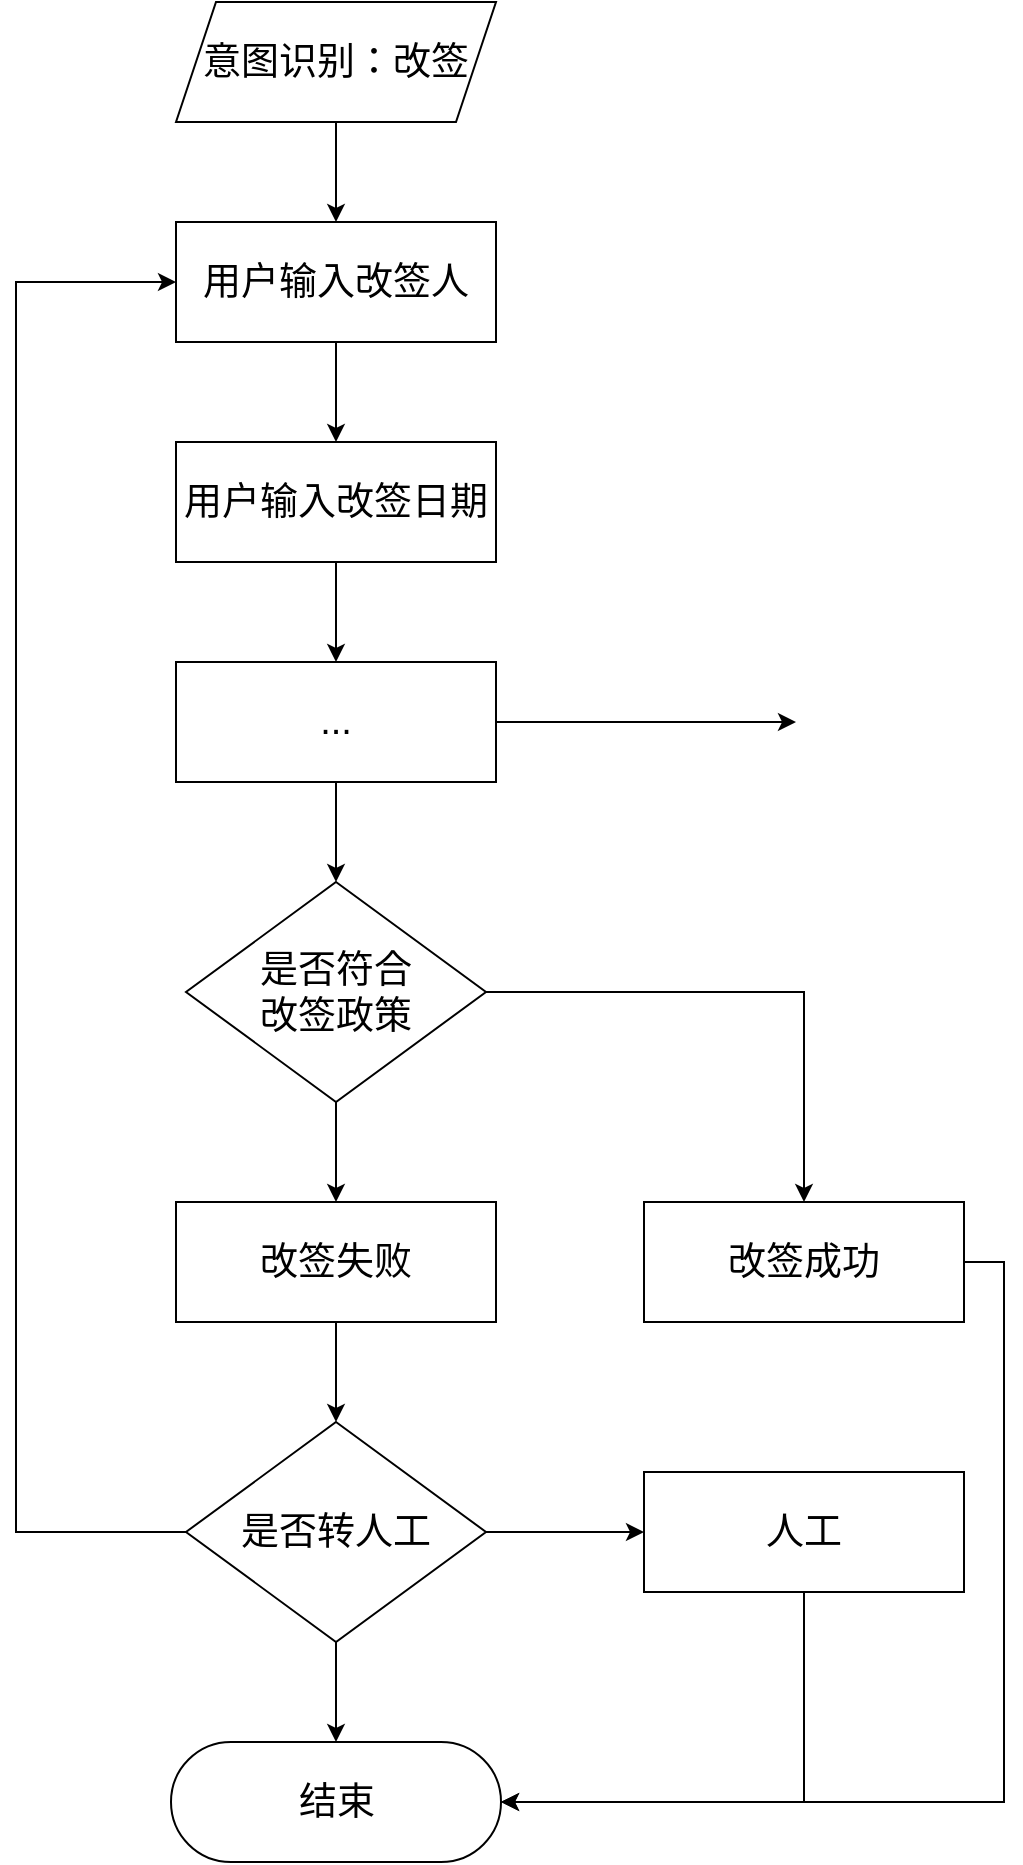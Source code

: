 <mxfile version="16.0.3" type="github">
  <diagram id="wKQ-t2QIbXT0_-O55VqQ" name="第 1 页">
    <mxGraphModel dx="1577" dy="1075" grid="1" gridSize="10" guides="1" tooltips="1" connect="1" arrows="1" fold="1" page="1" pageScale="1" pageWidth="827" pageHeight="1169" math="0" shadow="0">
      <root>
        <mxCell id="0" />
        <mxCell id="1" parent="0" />
        <mxCell id="UBRDN73m78xO9z-snGrK-10" style="edgeStyle=orthogonalEdgeStyle;rounded=0;orthogonalLoop=1;jettySize=auto;html=1;exitX=0.5;exitY=1;exitDx=0;exitDy=0;entryX=0.5;entryY=0;entryDx=0;entryDy=0;fontSize=19;" edge="1" parent="1" source="UBRDN73m78xO9z-snGrK-2" target="UBRDN73m78xO9z-snGrK-4">
          <mxGeometry relative="1" as="geometry" />
        </mxCell>
        <mxCell id="UBRDN73m78xO9z-snGrK-2" value="&lt;font style=&quot;font-size: 19px&quot;&gt;意图识别：改签&lt;/font&gt;" style="shape=parallelogram;perimeter=parallelogramPerimeter;whiteSpace=wrap;html=1;fixedSize=1;" vertex="1" parent="1">
          <mxGeometry x="100" width="160" height="60" as="geometry" />
        </mxCell>
        <mxCell id="UBRDN73m78xO9z-snGrK-11" style="edgeStyle=orthogonalEdgeStyle;rounded=0;orthogonalLoop=1;jettySize=auto;html=1;exitX=0.5;exitY=1;exitDx=0;exitDy=0;entryX=0.5;entryY=0;entryDx=0;entryDy=0;fontSize=19;" edge="1" parent="1" source="UBRDN73m78xO9z-snGrK-4" target="UBRDN73m78xO9z-snGrK-5">
          <mxGeometry relative="1" as="geometry" />
        </mxCell>
        <mxCell id="UBRDN73m78xO9z-snGrK-4" value="用户输入改签人" style="rounded=0;whiteSpace=wrap;html=1;fontSize=19;" vertex="1" parent="1">
          <mxGeometry x="100" y="110" width="160" height="60" as="geometry" />
        </mxCell>
        <mxCell id="UBRDN73m78xO9z-snGrK-12" style="edgeStyle=orthogonalEdgeStyle;rounded=0;orthogonalLoop=1;jettySize=auto;html=1;exitX=0.5;exitY=1;exitDx=0;exitDy=0;entryX=0.5;entryY=0;entryDx=0;entryDy=0;fontSize=19;" edge="1" parent="1" source="UBRDN73m78xO9z-snGrK-5" target="UBRDN73m78xO9z-snGrK-8">
          <mxGeometry relative="1" as="geometry" />
        </mxCell>
        <mxCell id="UBRDN73m78xO9z-snGrK-5" value="用户输入改签日期" style="rounded=0;whiteSpace=wrap;html=1;fontSize=19;" vertex="1" parent="1">
          <mxGeometry x="100" y="220" width="160" height="60" as="geometry" />
        </mxCell>
        <mxCell id="UBRDN73m78xO9z-snGrK-13" style="edgeStyle=orthogonalEdgeStyle;rounded=0;orthogonalLoop=1;jettySize=auto;html=1;exitX=0.5;exitY=1;exitDx=0;exitDy=0;entryX=0.5;entryY=0;entryDx=0;entryDy=0;fontSize=19;" edge="1" parent="1" source="UBRDN73m78xO9z-snGrK-8" target="UBRDN73m78xO9z-snGrK-9">
          <mxGeometry relative="1" as="geometry" />
        </mxCell>
        <mxCell id="UBRDN73m78xO9z-snGrK-28" style="edgeStyle=orthogonalEdgeStyle;rounded=0;orthogonalLoop=1;jettySize=auto;html=1;exitX=1;exitY=0.5;exitDx=0;exitDy=0;fontSize=19;" edge="1" parent="1" source="UBRDN73m78xO9z-snGrK-8">
          <mxGeometry relative="1" as="geometry">
            <mxPoint x="410" y="360" as="targetPoint" />
          </mxGeometry>
        </mxCell>
        <mxCell id="UBRDN73m78xO9z-snGrK-8" value="..." style="rounded=0;whiteSpace=wrap;html=1;fontSize=19;" vertex="1" parent="1">
          <mxGeometry x="100" y="330" width="160" height="60" as="geometry" />
        </mxCell>
        <mxCell id="UBRDN73m78xO9z-snGrK-16" style="edgeStyle=orthogonalEdgeStyle;rounded=0;orthogonalLoop=1;jettySize=auto;html=1;exitX=0.5;exitY=1;exitDx=0;exitDy=0;entryX=0.5;entryY=0;entryDx=0;entryDy=0;fontSize=19;" edge="1" parent="1" source="UBRDN73m78xO9z-snGrK-9" target="UBRDN73m78xO9z-snGrK-14">
          <mxGeometry relative="1" as="geometry" />
        </mxCell>
        <mxCell id="UBRDN73m78xO9z-snGrK-25" style="edgeStyle=orthogonalEdgeStyle;rounded=0;orthogonalLoop=1;jettySize=auto;html=1;exitX=1;exitY=0.5;exitDx=0;exitDy=0;entryX=0.5;entryY=0;entryDx=0;entryDy=0;fontSize=19;" edge="1" parent="1" source="UBRDN73m78xO9z-snGrK-9" target="UBRDN73m78xO9z-snGrK-24">
          <mxGeometry relative="1" as="geometry" />
        </mxCell>
        <mxCell id="UBRDN73m78xO9z-snGrK-9" value="是否符合&lt;br&gt;改签政策" style="rhombus;whiteSpace=wrap;html=1;fontSize=19;" vertex="1" parent="1">
          <mxGeometry x="105" y="440" width="150" height="110" as="geometry" />
        </mxCell>
        <mxCell id="UBRDN73m78xO9z-snGrK-18" style="edgeStyle=orthogonalEdgeStyle;rounded=0;orthogonalLoop=1;jettySize=auto;html=1;entryX=0;entryY=0.5;entryDx=0;entryDy=0;fontSize=19;exitX=0;exitY=0.5;exitDx=0;exitDy=0;" edge="1" parent="1" source="UBRDN73m78xO9z-snGrK-19" target="UBRDN73m78xO9z-snGrK-4">
          <mxGeometry relative="1" as="geometry">
            <Array as="points">
              <mxPoint x="20" y="765" />
              <mxPoint x="20" y="140" />
            </Array>
          </mxGeometry>
        </mxCell>
        <mxCell id="UBRDN73m78xO9z-snGrK-20" style="edgeStyle=orthogonalEdgeStyle;rounded=0;orthogonalLoop=1;jettySize=auto;html=1;exitX=0.5;exitY=1;exitDx=0;exitDy=0;entryX=0.5;entryY=0;entryDx=0;entryDy=0;fontSize=19;" edge="1" parent="1" source="UBRDN73m78xO9z-snGrK-14" target="UBRDN73m78xO9z-snGrK-19">
          <mxGeometry relative="1" as="geometry" />
        </mxCell>
        <mxCell id="UBRDN73m78xO9z-snGrK-14" value="改签失败" style="rounded=0;whiteSpace=wrap;html=1;fontSize=19;" vertex="1" parent="1">
          <mxGeometry x="100" y="600" width="160" height="60" as="geometry" />
        </mxCell>
        <mxCell id="UBRDN73m78xO9z-snGrK-15" value="结束" style="rounded=1;whiteSpace=wrap;html=1;fontSize=19;arcSize=50;" vertex="1" parent="1">
          <mxGeometry x="97.5" y="870" width="165" height="60" as="geometry" />
        </mxCell>
        <mxCell id="UBRDN73m78xO9z-snGrK-21" style="edgeStyle=orthogonalEdgeStyle;rounded=0;orthogonalLoop=1;jettySize=auto;html=1;exitX=0.5;exitY=1;exitDx=0;exitDy=0;fontSize=19;" edge="1" parent="1" source="UBRDN73m78xO9z-snGrK-19" target="UBRDN73m78xO9z-snGrK-15">
          <mxGeometry relative="1" as="geometry" />
        </mxCell>
        <mxCell id="UBRDN73m78xO9z-snGrK-23" style="edgeStyle=orthogonalEdgeStyle;rounded=0;orthogonalLoop=1;jettySize=auto;html=1;exitX=1;exitY=0.5;exitDx=0;exitDy=0;entryX=0;entryY=0.5;entryDx=0;entryDy=0;fontSize=19;" edge="1" parent="1" source="UBRDN73m78xO9z-snGrK-19" target="UBRDN73m78xO9z-snGrK-22">
          <mxGeometry relative="1" as="geometry" />
        </mxCell>
        <mxCell id="UBRDN73m78xO9z-snGrK-19" value="是否转人工" style="rhombus;whiteSpace=wrap;html=1;fontSize=19;" vertex="1" parent="1">
          <mxGeometry x="105" y="710" width="150" height="110" as="geometry" />
        </mxCell>
        <mxCell id="UBRDN73m78xO9z-snGrK-26" style="edgeStyle=orthogonalEdgeStyle;rounded=0;orthogonalLoop=1;jettySize=auto;html=1;exitX=0.5;exitY=1;exitDx=0;exitDy=0;entryX=1;entryY=0.5;entryDx=0;entryDy=0;fontSize=19;" edge="1" parent="1" source="UBRDN73m78xO9z-snGrK-22" target="UBRDN73m78xO9z-snGrK-15">
          <mxGeometry relative="1" as="geometry" />
        </mxCell>
        <mxCell id="UBRDN73m78xO9z-snGrK-22" value="人工" style="rounded=0;whiteSpace=wrap;html=1;fontSize=19;" vertex="1" parent="1">
          <mxGeometry x="334" y="735" width="160" height="60" as="geometry" />
        </mxCell>
        <mxCell id="UBRDN73m78xO9z-snGrK-27" style="edgeStyle=orthogonalEdgeStyle;rounded=0;orthogonalLoop=1;jettySize=auto;html=1;exitX=1;exitY=0.5;exitDx=0;exitDy=0;fontSize=19;entryX=1;entryY=0.5;entryDx=0;entryDy=0;" edge="1" parent="1" source="UBRDN73m78xO9z-snGrK-24" target="UBRDN73m78xO9z-snGrK-15">
          <mxGeometry relative="1" as="geometry">
            <mxPoint x="260" y="900" as="targetPoint" />
          </mxGeometry>
        </mxCell>
        <mxCell id="UBRDN73m78xO9z-snGrK-24" value="改签成功" style="rounded=0;whiteSpace=wrap;html=1;fontSize=19;" vertex="1" parent="1">
          <mxGeometry x="334" y="600" width="160" height="60" as="geometry" />
        </mxCell>
      </root>
    </mxGraphModel>
  </diagram>
</mxfile>
